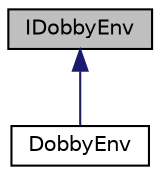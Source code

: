 digraph "IDobbyEnv"
{
 // LATEX_PDF_SIZE
  edge [fontname="Helvetica",fontsize="10",labelfontname="Helvetica",labelfontsize="10"];
  node [fontname="Helvetica",fontsize="10",shape=record];
  Node1 [label="IDobbyEnv",height=0.2,width=0.4,color="black", fillcolor="grey75", style="filled", fontcolor="black",tooltip="Interface that exports the environment of the daemon to plugins."];
  Node1 -> Node2 [dir="back",color="midnightblue",fontsize="10",style="solid",fontname="Helvetica"];
  Node2 [label="DobbyEnv",height=0.2,width=0.4,color="black", fillcolor="white", style="filled",URL="$classDobbyEnv.html",tooltip="Basic class used to store the stb environment."];
}
